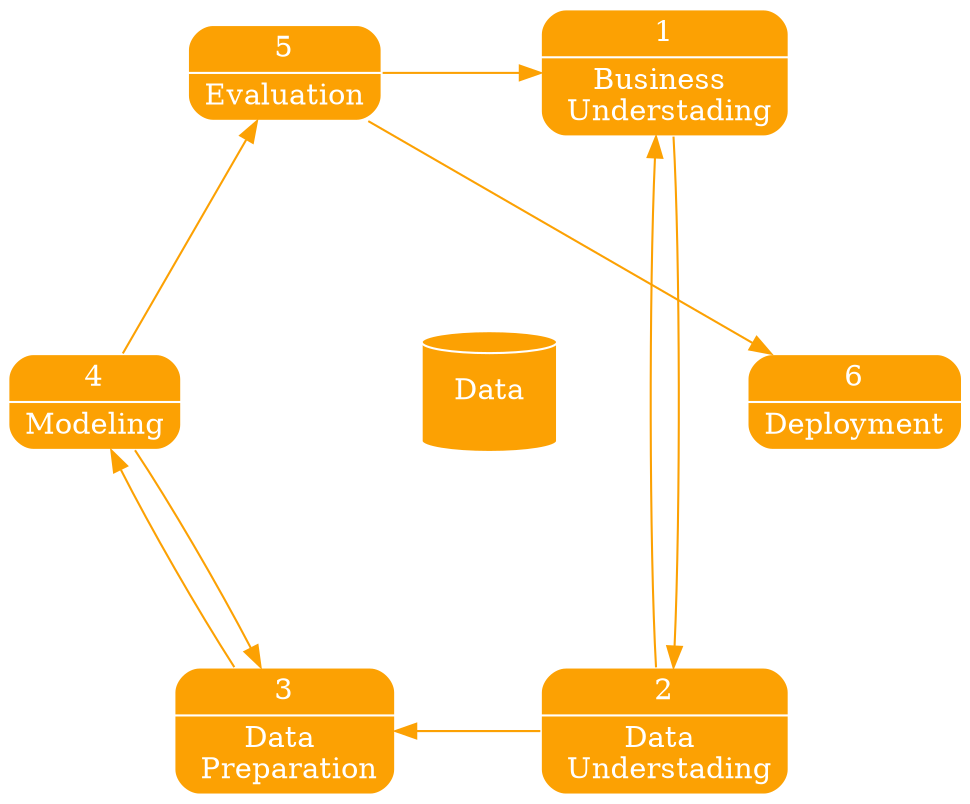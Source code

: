 digraph g {
  
  layout="circo";
  rankdir=LR;
  tooltip="CRISP-DM";
  graph [splines=true]; 
  
  node [shape=record, style="rounded,filled", color=white, fillcolor="#fca103", fontcolor=white];
  edge [color="#fca103"];
  p1 [label="1 | Business \n Understading"];
  p2 [label="2 | Data \n Understading"];
  p3 [label="3 | Data \n Preparation"];
  p4 [label="4 | Modeling"];
  p5 [label="5 | Evaluation"];
  p6 [label="6 | Deployment"];
  data [label="Data", shape=cylinder, height=.8, width=.9];
  
  p1 -> p2 -> p3 -> p4 -> p5 -> p6;
  p6 -> p1 [style=invis];
  p2 -> p1;
  p4 -> p3;
  p5 -> p1;
  
}